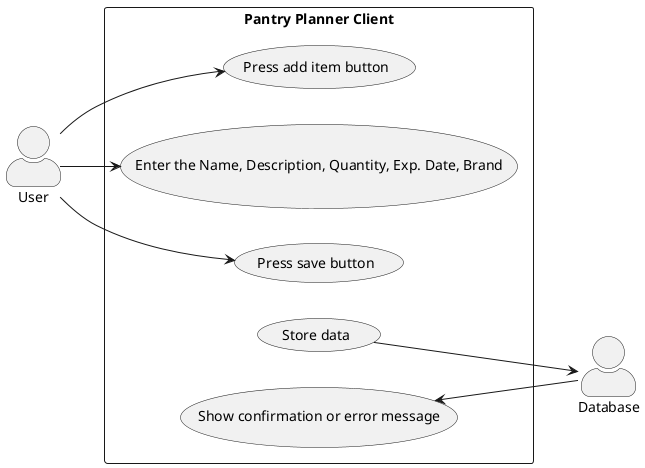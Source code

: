 @startuml AddItemUseCase

left to right direction
skinparam actorStyle awesome
skinparam packageStyle rectangle

actor User
actor Database

rectangle "Pantry Planner Client"{
    usecase "Press add item button" as addButton
    usecase "Enter the Name, Description, Quantity, Exp. Date, Brand" as addInfo
    usecase "Press save button" as saveButton
    usecase "Store data" as saveData
    usecase "Show confirmation or error message" as sendResult
}

:User: --> (addButton)
:User: --> (addInfo)
:User: --> (saveButton)
(saveData) --> :Database:
(sendResult) <-- :Database:

@enduml
